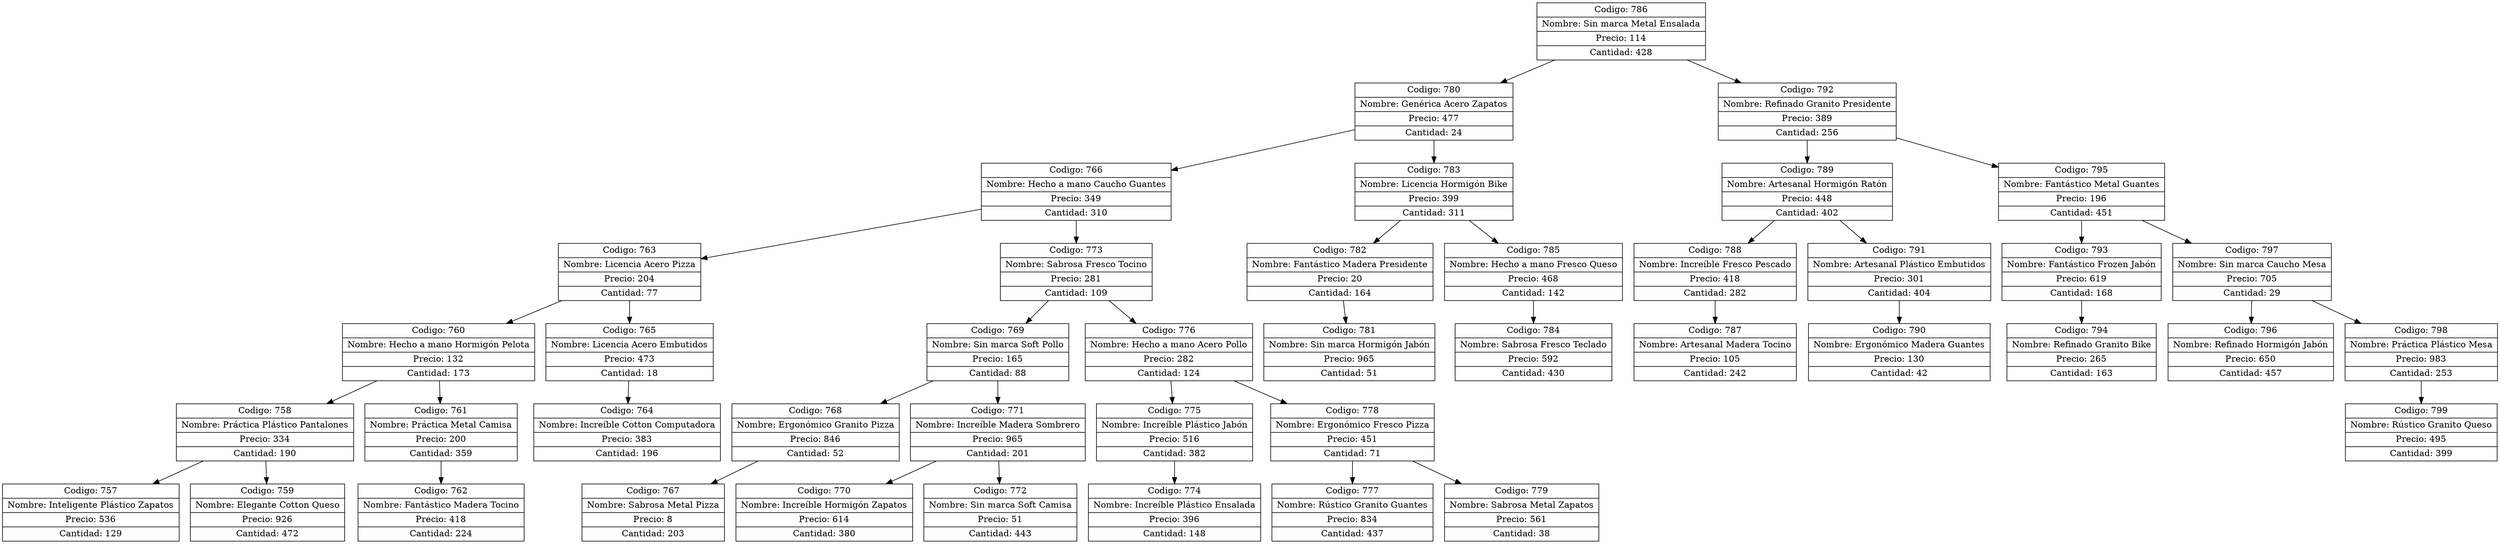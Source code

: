 digraph G{
node[shape="box" shape="record"]
nodo786[label="{ Codigo: 786 | Nombre: Sin marca Metal Ensalada | Precio: 114 | Cantidad: 428}"];
nodo780[label="{ Codigo: 780 | Nombre: Genérica Acero Zapatos | Precio: 477 | Cantidad: 24}"];
nodo766[label="{ Codigo: 766 | Nombre: Hecho a mano Caucho Guantes | Precio: 349 | Cantidad: 310}"];
nodo763[label="{ Codigo: 763 | Nombre: Licencia Acero Pizza | Precio: 204 | Cantidad: 77}"];
nodo760[label="{ Codigo: 760 | Nombre: Hecho a mano Hormigón Pelota | Precio: 132 | Cantidad: 173}"];
nodo758[label="{ Codigo: 758 | Nombre: Práctica Plástico Pantalones | Precio: 334 | Cantidad: 190}"];
nodo757[label="{ Codigo: 757 | Nombre: Inteligente Plástico Zapatos | Precio: 536 | Cantidad: 129}"];
nodo758->nodo757;
nodo759[label="{ Codigo: 759 | Nombre: Elegante Cotton Queso | Precio: 926 | Cantidad: 472}"];
nodo758->nodo759;
nodo760->nodo758;
nodo761[label="{ Codigo: 761 | Nombre: Práctica Metal Camisa | Precio: 200 | Cantidad: 359}"];
nodo762[label="{ Codigo: 762 | Nombre: Fantástico Madera Tocino | Precio: 418 | Cantidad: 224}"];
nodo761->nodo762;
nodo760->nodo761;
nodo763->nodo760;
nodo765[label="{ Codigo: 765 | Nombre: Licencia Acero Embutidos | Precio: 473 | Cantidad: 18}"];
nodo764[label="{ Codigo: 764 | Nombre: Increíble Cotton Computadora | Precio: 383 | Cantidad: 196}"];
nodo765->nodo764;
nodo763->nodo765;
nodo766->nodo763;
nodo773[label="{ Codigo: 773 | Nombre: Sabrosa Fresco Tocino | Precio: 281 | Cantidad: 109}"];
nodo769[label="{ Codigo: 769 | Nombre: Sin marca Soft Pollo | Precio: 165 | Cantidad: 88}"];
nodo768[label="{ Codigo: 768 | Nombre: Ergonómico Granito Pizza | Precio: 846 | Cantidad: 52}"];
nodo767[label="{ Codigo: 767 | Nombre: Sabrosa Metal Pizza | Precio: 8 | Cantidad: 203}"];
nodo768->nodo767;
nodo769->nodo768;
nodo771[label="{ Codigo: 771 | Nombre: Increíble Madera Sombrero | Precio: 965 | Cantidad: 201}"];
nodo770[label="{ Codigo: 770 | Nombre: Increíble Hormigón Zapatos | Precio: 614 | Cantidad: 380}"];
nodo771->nodo770;
nodo772[label="{ Codigo: 772 | Nombre: Sin marca Soft Camisa | Precio: 51 | Cantidad: 443}"];
nodo771->nodo772;
nodo769->nodo771;
nodo773->nodo769;
nodo776[label="{ Codigo: 776 | Nombre: Hecho a mano Acero Pollo | Precio: 282 | Cantidad: 124}"];
nodo775[label="{ Codigo: 775 | Nombre: Increíble Plástico Jabón | Precio: 516 | Cantidad: 382}"];
nodo774[label="{ Codigo: 774 | Nombre: Increíble Plástico Ensalada | Precio: 396 | Cantidad: 148}"];
nodo775->nodo774;
nodo776->nodo775;
nodo778[label="{ Codigo: 778 | Nombre: Ergonómico Fresco Pizza | Precio: 451 | Cantidad: 71}"];
nodo777[label="{ Codigo: 777 | Nombre: Rústico Granito Guantes | Precio: 834 | Cantidad: 437}"];
nodo778->nodo777;
nodo779[label="{ Codigo: 779 | Nombre: Sabrosa Metal Zapatos | Precio: 561 | Cantidad: 38}"];
nodo778->nodo779;
nodo776->nodo778;
nodo773->nodo776;
nodo766->nodo773;
nodo780->nodo766;
nodo783[label="{ Codigo: 783 | Nombre: Licencia Hormigón Bike | Precio: 399 | Cantidad: 311}"];
nodo782[label="{ Codigo: 782 | Nombre: Fantástico Madera Presidente | Precio: 20 | Cantidad: 164}"];
nodo781[label="{ Codigo: 781 | Nombre: Sin marca Hormigón Jabón | Precio: 965 | Cantidad: 51}"];
nodo782->nodo781;
nodo783->nodo782;
nodo785[label="{ Codigo: 785 | Nombre: Hecho a mano Fresco Queso | Precio: 468 | Cantidad: 142}"];
nodo784[label="{ Codigo: 784 | Nombre: Sabrosa Fresco Teclado | Precio: 592 | Cantidad: 430}"];
nodo785->nodo784;
nodo783->nodo785;
nodo780->nodo783;
nodo786->nodo780;
nodo792[label="{ Codigo: 792 | Nombre: Refinado Granito Presidente | Precio: 389 | Cantidad: 256}"];
nodo789[label="{ Codigo: 789 | Nombre: Artesanal Hormigón Ratón | Precio: 448 | Cantidad: 402}"];
nodo788[label="{ Codigo: 788 | Nombre: Increíble Fresco Pescado | Precio: 418 | Cantidad: 282}"];
nodo787[label="{ Codigo: 787 | Nombre: Artesanal Madera Tocino | Precio: 105 | Cantidad: 242}"];
nodo788->nodo787;
nodo789->nodo788;
nodo791[label="{ Codigo: 791 | Nombre: Artesanal Plástico Embutidos | Precio: 301 | Cantidad: 404}"];
nodo790[label="{ Codigo: 790 | Nombre: Ergonómico Madera Guantes | Precio: 130 | Cantidad: 42}"];
nodo791->nodo790;
nodo789->nodo791;
nodo792->nodo789;
nodo795[label="{ Codigo: 795 | Nombre: Fantástico Metal Guantes | Precio: 196 | Cantidad: 451}"];
nodo793[label="{ Codigo: 793 | Nombre: Fantástico Frozen Jabón | Precio: 619 | Cantidad: 168}"];
nodo794[label="{ Codigo: 794 | Nombre: Refinado Granito Bike | Precio: 265 | Cantidad: 163}"];
nodo793->nodo794;
nodo795->nodo793;
nodo797[label="{ Codigo: 797 | Nombre: Sin marca Caucho Mesa | Precio: 705 | Cantidad: 29}"];
nodo796[label="{ Codigo: 796 | Nombre: Refinado Hormigón Jabón | Precio: 650 | Cantidad: 457}"];
nodo797->nodo796;
nodo798[label="{ Codigo: 798 | Nombre: Práctica Plástico Mesa | Precio: 983 | Cantidad: 253}"];
nodo799[label="{ Codigo: 799 | Nombre: Rústico Granito Queso | Precio: 495 | Cantidad: 399}"];
nodo798->nodo799;
nodo797->nodo798;
nodo795->nodo797;
nodo792->nodo795;
nodo786->nodo792;
}
